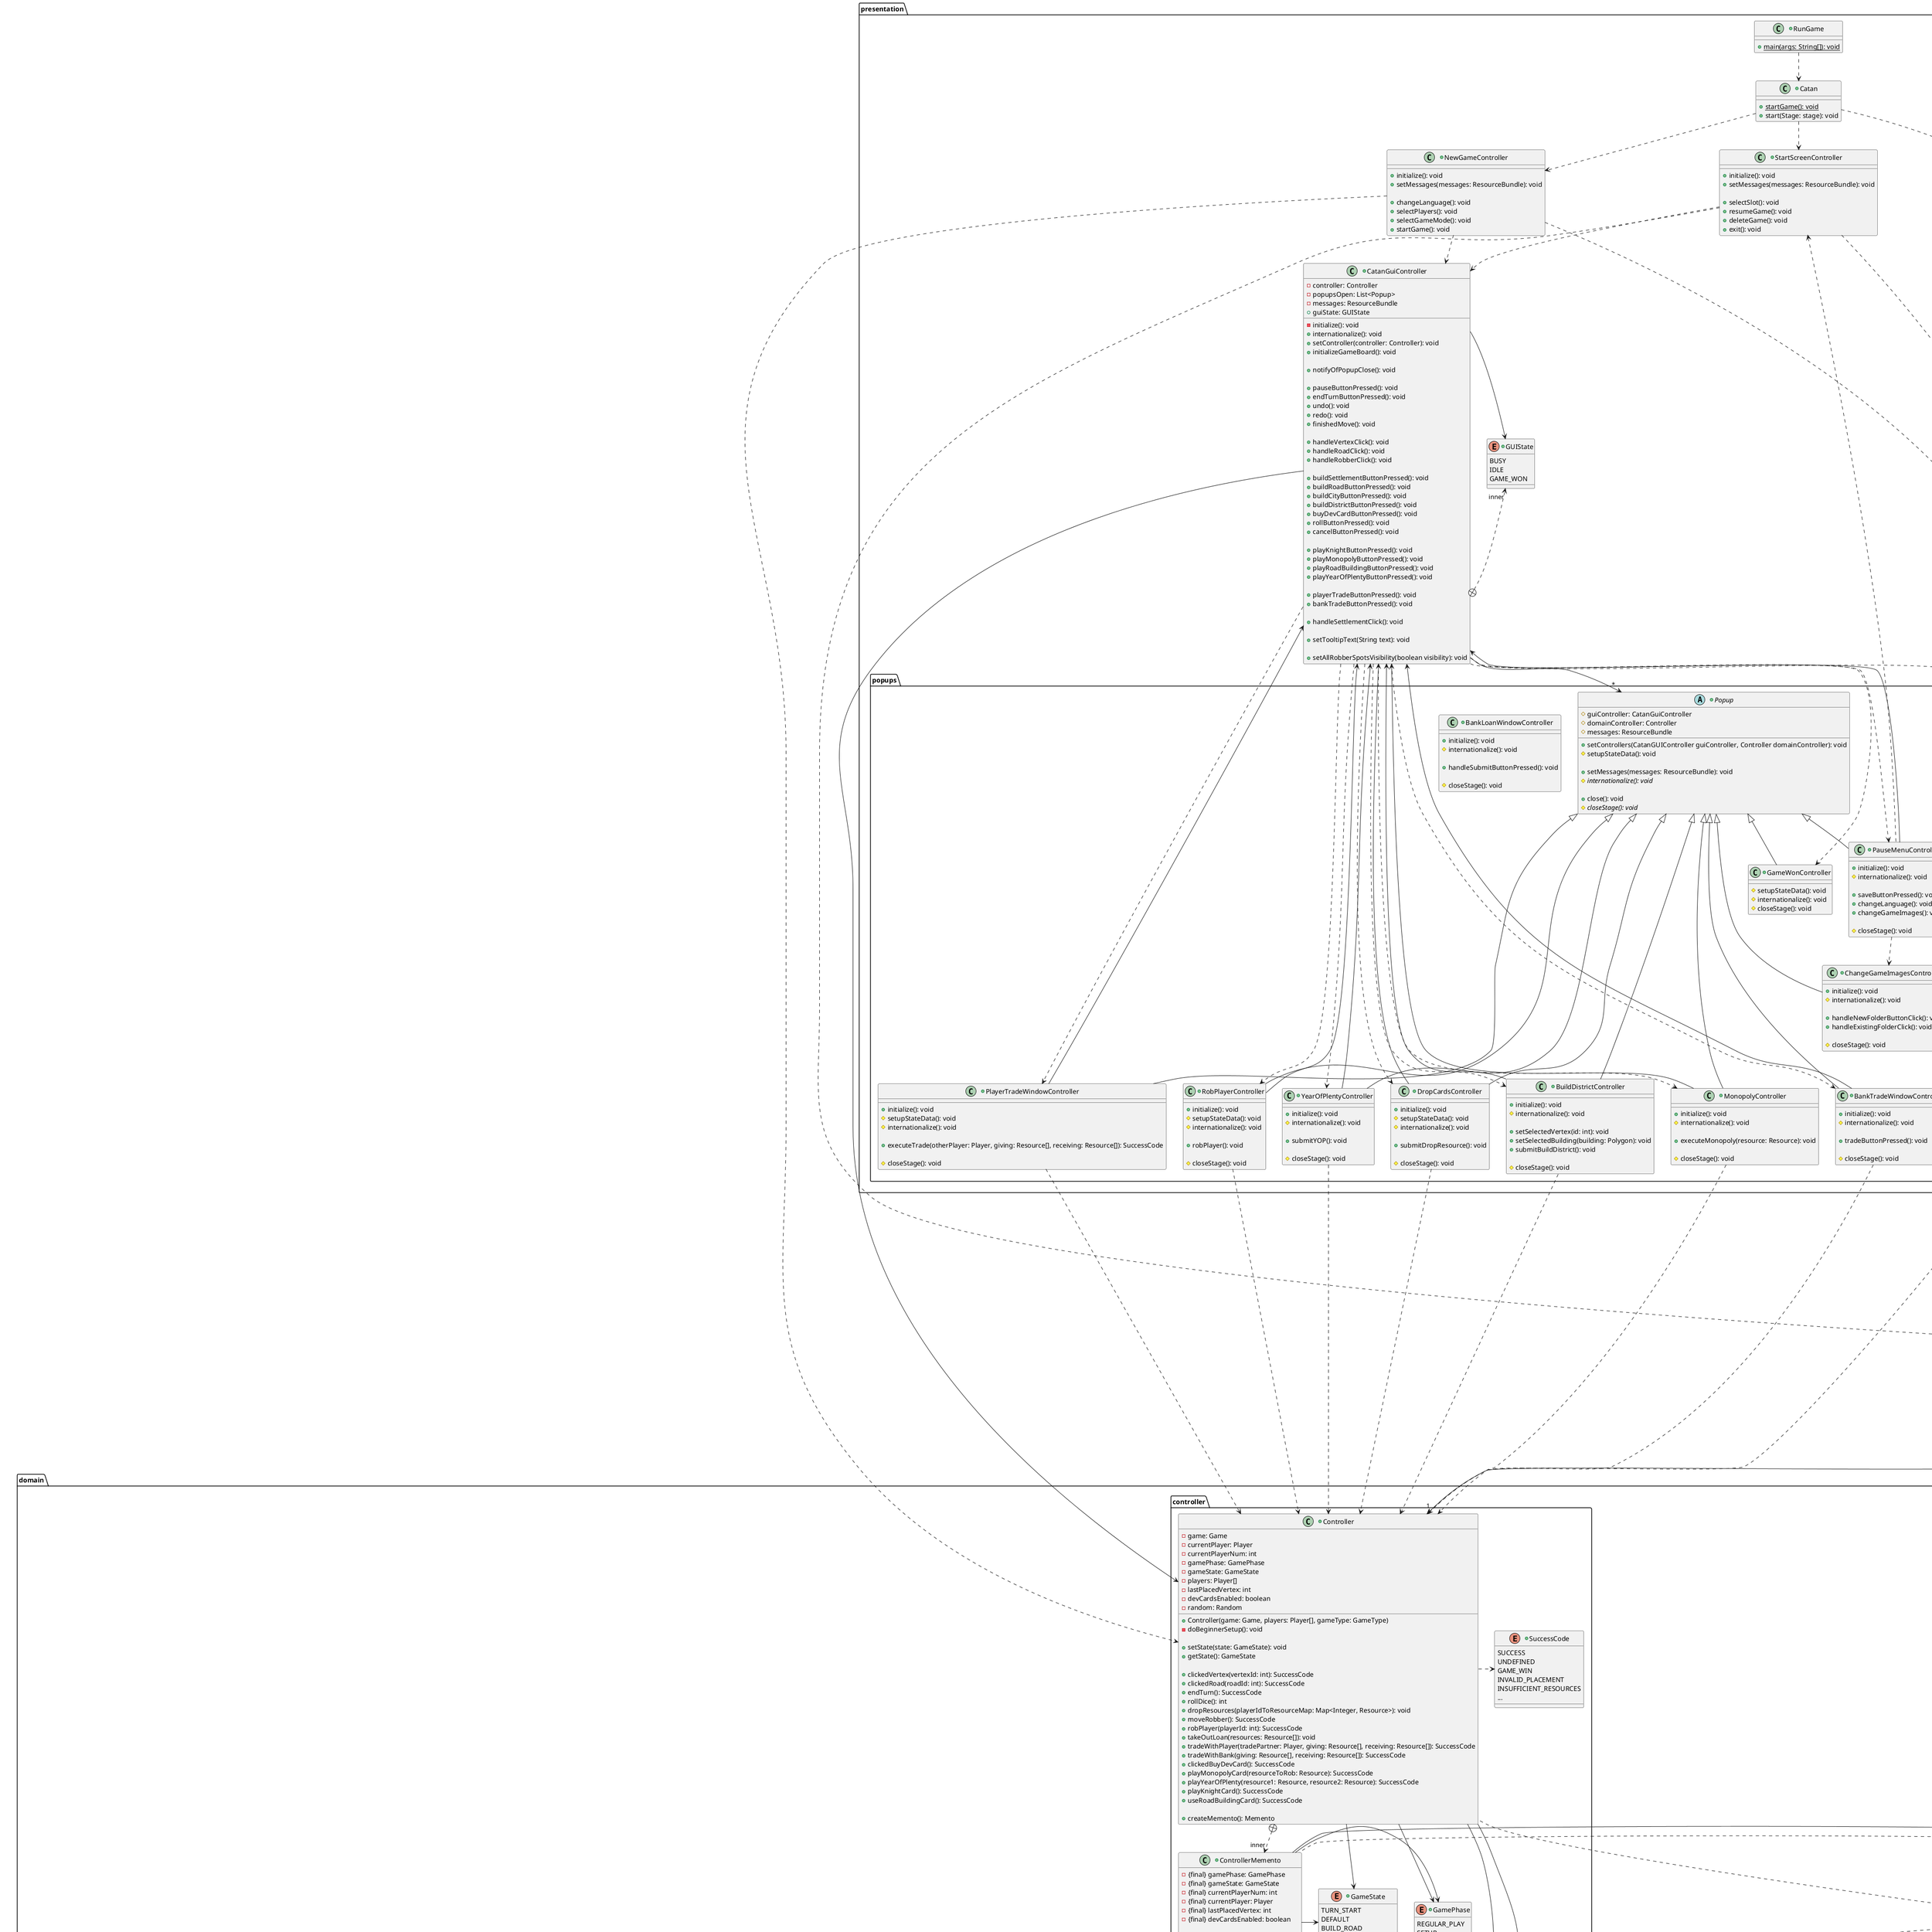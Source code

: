 @startuml

skinparam package<<Layout>> {
  borderColor Transparent
  backgroundColor Transparent
  fontColor Transparent
  stereotypeFontColor Transparent
}

package presentation {
    +class RunGame {
        +{static} main(args: String[]): void
    }

    +class Catan {
        +{static} startGame(): void
        +start(Stage: stage): void
    }

    +class StartScreenController {
        +initialize(): void
        +setMessages(messages: ResourceBundle): void

        +selectSlot(): void
        +resumeGame(): void
        +deleteGame(): void
        +exit(): void
    }

    +class NewGameController {
        +initialize(): void
        +setMessages(messages: ResourceBundle): void

        +changeLanguage(): void
        +selectPlayers(): void
        +selectGameMode(): void
        +startGame(): void
    }

    +class CatanGuiController {
        -controller: Controller
        -popupsOpen: List<Popup>
        -messages: ResourceBundle
        +guiState: GUIState

        -initialize(): void
        +internationalize(): void
        +setController(controller: Controller): void
        +initializeGameBoard(): void

        +notifyOfPopupClose(): void

        +pauseButtonPressed(): void
        +endTurnButtonPressed(): void
        +undo(): void
        +redo(): void
        +finishedMove(): void

        +handleVertexClick(): void
        +handleRoadClick(): void
        +handleRobberClick(): void

        +buildSettlementButtonPressed(): void
        +buildRoadButtonPressed(): void
        +buildCityButtonPressed(): void
        +buildDistrictButtonPressed(): void
        +buyDevCardButtonPressed(): void
        +rollButtonPressed(): void
        +cancelButtonPressed(): void

        +playKnightButtonPressed(): void
        +playMonopolyButtonPressed(): void
        +playRoadBuildingButtonPressed(): void
        +playYearOfPlentyButtonPressed(): void

        +playerTradeButtonPressed(): void
        +bankTradeButtonPressed(): void

        +handleSettlementClick(): void

        +setTooltipText(String text): void

        +setAllRobberSpotsVisibility(boolean visibility): void
    }

    +enum GUIState {
        BUSY
        IDLE
        GAME_WON
    }

    Catan ..down> StartScreenController
    Catan ..down> NewGameController

    StartScreenController ..down> CatanGuiController
    NewGameController ..down> CatanGuiController

    CatanGuiController +..right>"inner" GUIState
    CatanGuiController --right> GUIState

    package popups {
        +abstract class Popup {
            #guiController: CatanGuiController
            #domainController: Controller
            #messages: ResourceBundle

            +setControllers(CatanGUIController guiController, Controller domainController): void
            #setupStateData(): void

            +setMessages(messages: ResourceBundle): void
            #{abstract} internationalize(): void

            +close(): void
            #{abstract} closeStage(): void
        }

        +class BankLoanWindowController {
            +initialize(): void
            #internationalize(): void

            +handleSubmitButtonPressed(): void

            #closeStage(): void
        }

        +class BankTradeWindowController {
            +initialize(): void
            #internationalize(): void

            +tradeButtonPressed(): void

            #closeStage(): void
        }

        +class BuildDistrictController {
            +initialize(): void
            #internationalize(): void

            +setSelectedVertex(id: int): void
            +setSelectedBuilding(building: Polygon): void
            +submitBuildDistrict(): void

            #closeStage(): void
        }

        +class ChangeGameImagesController {
            +initialize(): void
            #internationalize(): void

            +handleNewFolderButtonClick(): void
            +handleExistingFolderClick(): void

            #closeStage(): void
        }

        +class DropCardsController {
            +initialize(): void
            #setupStateData(): void
            #internationalize(): void

            +submitDropResource(): void

            #closeStage(): void
        }

        +class GameWonController {
            #setupStateData(): void
            #internationalize(): void
            #closeStage(): void
        }

        +class MonopolyController {
            +initialize(): void
            #internationalize(): void

            +executeMonopoly(resource: Resource): void

            #closeStage(): void
        }

        +class PauseMenuController {
            +initialize(): void
            #internationalize(): void

            +saveButtonPressed(): void
            +changeLanguage(): void
            +changeGameImages(): void

            #closeStage(): void
        }

        +class PlayerTradeWindowController {
            +initialize(): void
            #setupStateData(): void
            #internationalize(): void

            +executeTrade(otherPlayer: Player, giving: Resource[], receiving: Resource[]): SuccessCode

            #closeStage(): void
        }

        +class RobPlayerController {
            +initialize(): void
            #setupStateData(): void
            #internationalize(): void

            +robPlayer(): void

            #closeStage(): void
        }

        +class YearOfPlentyController {
            +initialize(): void
            #internationalize(): void

            +submitYOP(): void

            #closeStage(): void
        }

        BankTradeWindowController --up--|> Popup
        BuildDistrictController --up--|> Popup
        ChangeGameImagesController --up|> Popup
        DropCardsController --up--|> Popup
        GameWonController --up|> Popup
        MonopolyController --up--|> Popup
        PauseMenuController --up|> Popup
        PlayerTradeWindowController --up--|> Popup
        RobPlayerController --up--|> Popup
        YearOfPlentyController --up--|> Popup
    }

    CatanGuiController --down>"*" Popup
    CatanGuiController ..down> PauseMenuController
    CatanGuiController ..down...> BankTradeWindowController
    CatanGuiController ..down...> BuildDistrictController
    CatanGuiController ..down...> DropCardsController
    CatanGuiController ..down> GameWonController
    CatanGuiController ..down...> MonopolyController
    CatanGuiController ..down...> PlayerTradeWindowController
    CatanGuiController ..down...> RobPlayerController
    CatanGuiController ..down...> YearOfPlentyController

    BankTradeWindowController --up> CatanGuiController
    BuildDistrictController --up> CatanGuiController
    DropCardsController --up> CatanGuiController
    MonopolyController --up> CatanGuiController
    PauseMenuController --up> CatanGuiController
    PlayerTradeWindowController --up> CatanGuiController
    RobPlayerController --up> CatanGuiController
    YearOfPlentyController --up> CatanGuiController

    PauseMenuController ..down> ChangeGameImagesController
    PauseMenuController ..up> StartScreenController

    RunGame ..down> Catan
}

package domain {
    package controller {
        +class Controller {
            -game: Game
            -currentPlayer: Player
            -currentPlayerNum: int
            -gamePhase: GamePhase
            -gameState: GameState
            -players: Player[]
            -lastPlacedVertex: int
            -devCardsEnabled: boolean
            -random: Random

            +Controller(game: Game, players: Player[], gameType: GameType)
            -doBeginnerSetup(): void

            +setState(state: GameState): void
            +getState(): GameState

            +clickedVertex(vertexId: int): SuccessCode
            +clickedRoad(roadId: int): SuccessCode
            +endTurn(): SuccessCode
            +rollDice(): int
            +dropResources(playerIdToResourceMap: Map<Integer, Resource>): void
            +moveRobber(): SuccessCode
            +robPlayer(playerId: int): SuccessCode
            +takeOutLoan(resources: Resource[]): void
            +tradeWithPlayer(tradePartner: Player, giving: Resource[], receiving: Resource[]): SuccessCode
            +tradeWithBank(giving: Resource[], receiving: Resource[]): SuccessCode
            +clickedBuyDevCard(): SuccessCode
            +playMonopolyCard(resourceToRob: Resource): SuccessCode
            +playYearOfPlenty(resource1: Resource, resource2: Resource): SuccessCode
            +playKnightCard(): SuccessCode
            +useRoadBuildingCard(): SuccessCode

            +createMemento(): Memento
        }

        +class ControllerMemento {
            -{final} gamePhase: GamePhase
            -{final} gameState: GameState
            -{final} currentPlayerNum: int
            -{final} currentPlayer: Player
            -{final} lastPlacedVertex: int
            -{final} devCardsEnabled: boolean

            -{final} gameMemento: Memento
            -{final} playerMementos: Memento[]

            -ControllerMemento()
            +ControllerMemento(folder: File)
            +save(folder: File): void
            +restore(): void
        }

        +enum GamePhase {
            REGULAR_PLAY
            SETUP
        }

        +enum GameState {
            TURN_START
            DEFAULT
            BUILD_ROAD
            UPGRADE_SETTLEMENT
            ...
        }

        +enum SuccessCode {
            SUCCESS
            UNDEFINED
            GAME_WIN
            INVALID_PLACEMENT
            INSUFFICIENT_RESOURCES
            ...
        }

        Controller .> SuccessCode

        Controller +..>"inner" ControllerMemento

        Controller -> GamePhase
        Controller -> GameState
        ControllerMemento -> GamePhase
        ControllerMemento -> GameState
    }

    package level1 <<Layout>> {

        package player {
            +class Player {
                +playerNum: int
                +hand: Hand
                +harvestBooster: HarvestBooster
                +victoryPoints: int
                +hasPlayedDevCard: boolean
                +numKnightsPlayed: int
                ~numSettlements: int
                ~numRoads: int
                ~numCities: int
                -tradeBoosts: Resource[]
                -numTradeBoosts: int
                -hasLongestRoadCard: boolean
                -hasLargestArmy: boolean

                +Player(num: int, booster: HarvestBooster, resourceBank: Bank)

                +purchaseSettlement(): boolean
                +purchaseRoad(): boolean
                +addTradeBoost(resource: Resource): void
                +tradeResources(otherPlayer: Player, resourcesGiven: Resource[], resourcesReceived: Resource[]): boolean
                +tradeWithBank(resourceGiven: Resource, resourceTaken: Resource): boolean
                +canUpgradeSettlementToCity(): boolean
                +purchaseDevCard(card: DevCard): boolean
                +useDevCard(card: DevCard): boolean

                +giveLongestRoadCard(): void
                +removeLongestRoadCard(): void
                +hasLongestRoad(): boolean
                +incrementNumKnights(): void
                +hasLargestArmy(): boolean
                +giveLargestArmyCard(): void
                +removeLargestArmyCard(): void

                +toString(): String
                +createMemento(): Memento
            }

            +class PlayerMemento {
                -{final} victoryPoints: int
                -{final} hasPlayedDevCard: boolean
                -{final} numKnightsPlayed: int
                -{final} numSettlements: int
                -{final} numRoads: int
                -{final} numCities: int
                -{final} tradeBoosts: Resource[]
                -{final} numTradeBoosts: int
                -{final} hasLongestRoadCard: boolean
                -{final} hasLargestArmy: boolean

                -{final} handMemento: Memento
                -{final} harvestBoosterMemento: Memento

                -PlayerMemento()
                +PlayerMemento(folder: File)
                +save(folder: File): void
                +restore(): void
            }

            +class HarvestBooster {
                -boosts: Map<Resource, BoostType>
                -durations: Map<Resource, Integer>

                +HarvestBooster()

                +getAdjustedHarvest(resources: Resource[]): Resource[]
                +setBoost(resource: Resource: boostType: BoostType): void

                +createMemento(): Memento
            }

            +class HarvestBoosterMemento {
                -{final} boosts: Map<Resource, BoostType>
                -{final} durations: Map<Resource, Integer>

                -HarvestBoosterMemento()
                +HarvestBoosterMemento(folder: File)
                +save(folder: File): void
                +restore(): void
            }

            +class Hand {
                -hand: Map<Resource, Integer>
                -devCards: Map<DevCard, Integer>
                -devCardsBoughtThisTurn: Map<DevCard, Integer>

                +Hand()

                +addResource(type: Resource, amount: int): boolean
                +addResources(resource: Resource[]): boolean
                +removeResource(type: Resource, amount: int): boolean
                +removeResources(resource: Resource[]): boolean
                +getResourceCount(): int
                +getResourceCount(resource: Resource): int
                +getResourceTypes(): Resource[]
                +clearResources(): void

                +addDevelopmentCard(card: DevCard): boolean
                +removeDevelopmentCard(card: DevCard): boolean

                +createMemento(): Memento
            }

            +class HandMemento {
                -{final} hand: Map<Resource, Integer>
                -{final} devCards: Map<DevCard, Integer>
                -{final} devCardsBoughtThisTurn: Map<DevCard, Integer>

                -HandMemento()
                +HandMemento(folder: File)
                +save(folder: File): void
                +restore(): void
            }

            +enum BoostType {
                ZERO
                DOUBLE
                NONE
            }

            Player +..right>"inner" PlayerMemento
            Player --down>"1" Hand
            Player --down>"1" HarvestBooster

            HarvestBooster +..>"inner" HarvestBoosterMemento
            HarvestBooster --down>"*" BoostType
            HarvestBoosterMemento --down>"*" BoostType

            Hand +..>"inner" HandMemento
        }

        package game {
            +class Game {
                -gameBoard: Gameboard
                -gameBoardGraph: GameboardGraph
                -deck: DevelopmentCardDeck
                -bank: Bank
                -setup: boolean

                +Game(gb: GameBoard, vg: VertexGraph, rg: RoadGraph, devDeck: DevelopmentCardDeck, bank: Bank)

                +placeSettlement(vertex: int, player: Player) throws InvalidPlacementException, NotEnoughResourcesException
                +placeRoad(road: int, vertex: int, player: Player) throws InvalidPlacementException, NotEnoughResourcesException
                +distributeResource(player: Player, condition: int): void
                +upgradeSettlement(player: Player, vertexId: int): void, throws InvalidPlacementException, NotEnoughResourcesException
                +buildDistrictOnVertex(player: Player, vertexId: int, type: DistrictType): void, throws NotEnoughResourcesException, InvalidPlacementException
                +buyDevCard(Player: player): throws NotEnoughResourcesException, EmptyDevCardDeckException
                +takeOutLoan(player: Player, resources: Resource[]): void

                +endSetup(): void

                +dropCards(resources: Map<Player, Resource[]>): throws IllegalArgumentException
                +moveRobber(tileId: int): throws InvalidPlacementException
                +stealFromPlayer(robber: Player, robbed: Player): throws NotEnoughResourcesException

                +playMonopoly(robber: Player, playersToRob Player[], resourceToRob: Resource): throws CardNotPlayableException
                +playYearOfPlenty(player: Player, resource1: Resource, resource2: Resource): throws NotEnoughResourcesException, CardNotPlayableException

                +createMemento(): Memento
            }

            +class GameMemento {
                -{final} setup: boolean

                -{final} gameBoardMemento: Memento
                -{final} gameboardGraphMemento: Memento
                -{final} deckMemento: Memento
                -{final} bankMemento: Memento

                -GameMemento()
                +GameMemento(folder: File)
                +save(folder: File): void
                +restore(): void
            }

            +enum GameType {
                BEGINNER
                ADVANCED
            }

            +exception CardNotPlayableException {
            }

            +exception InvalidPlacementException {
            }

            +exception NotEnoughResourcesException {
            }

            Game ..up> GameType
            Game ..up> CardNotPlayableException
            Game ..up> InvalidPlacementException
            Game ..up> NotEnoughResourcesException

            Game +..>"inner" GameMemento
        }
    }

    package level2 <<Layout>> {
        package bank {
            +class Bank {
                -bank: Map<Resource, Integer>
                -loans: Loan[]
                +Bank()

                +removeResource(type: Resource, amount: int): boolean
                +addResource(type: Resource, amount: int): boolean
                +getResourceAmount(type: Resource): int
                +takeOutLoan(player: Player, resources: Resource[]): void
                +updateLoanDueTimes(player: Player): void
                +payLoanIfDue(player: Player): void

                +createMemento(): Memento
            }

            +class BankMemento {
                -{final} bank: Map<Resource, Integer>
                -BankMemento()
                +BankMemento(folder: File)
                +save(folder: File): void
                +restore(): void
            }

            +enum Resource {
                BRICK
                LUMBER
                ORE
                GRAIN
                WOOL
                ANY
            }

            +class Loan {
                -player: Player
                -resourcesBorrowed: Resource[]
                -resourcesDue: Resource[]
                -turnsUntilDue: int

                +{static} loanIsValid(resources: Resource[]): boolean
                +decrementLoanTime(): void
                +loanIsDue(): boolean
                +loanIsPaid(): boolean
                +payLoan(bank: Bank, player: Player): void
                +giveLoan(bank: Bank, player: Player): void
            }

            +class LoanMemento {
                -LoanMemento()
                +LoanMemento(folder: File)
                +save(folder: File): void
                +restore(): void
            }

            Bank ->"*" Resource
            Bank -->"4" Loan
            BankMemento ->"*" Resource

            Loan ..> Bank
            Loan ..> Player
            Loan +..>"inner" LoanMemento

            Bank +..>"inner" BankMemento
        }

        package devcarddeck {
            +class DevelopmentCardDeck {
                -{static} DEFAULT_DECK: DevCard[]
                -deck: List<DevCard>
                +DevelopmentCardDeck()

                +draw(): DevCard, throws EmptyDevCardDeckException
                +returnToDeck(card: DevCard): void

                +createMemento(): Memento
            }

            +class DevCardDeckMemento {
                -{final} deck: List<DevCard>
                -DevCardDeckMemento()
                +DevCardDeckMemento(folder: File)
                +save(folder: File): void
                +restore(): void
            }

            +enum DevCard {
                KNIGHT
                VICTORY
                BUILD_ROAD
                PLENTY
                MONOPOLY
            }

            +exception EmptyDevCardDeckException {
            }

            DevelopmentCardDeck ..up> EmptyDevCardDeckException

            DevelopmentCardDeck +..>"inner" DevCardDeckMemento

            DevelopmentCardDeck ->"*" DevCard
            DevCardDeckMemento ->"*" DevCard
        }

        package gameboard {
            +class GameBoard {
                -terrainOrder: Terrain[]
                -dieOrder: Integer[]
                -robberTile: Tile
                -tiles: Tile[]

                +GameBoard(type: GameType)

                +getTileVertexIDs(tileNum: int): List<Integer>
                +getTile(locationId: int): Tile
                +getTiles(): Tile[]
                +getRobberTile(): Tile
                +setRobberTile(): Tile

                +createMemento(): Memento
            }

            +class GameBoardMemento {
                -{final} terrainOrder: Terrain[]
                -{final} dieOrder: Integer[]
                -{final} robberTileNum: int

                -{final} tileMementos: Memento[]

                -GameBoardMemento()
                +GameBoardMemento(folder: File)
                +save(folder: File): void
                +restore(): void
            }

            +class Tile {
                -terrainType: Terrain
                -dieNumber: int
                -tileNumber: int
                -hasRobber: boolean
                -vertexIDs: List<Integer>
                -vertexIDsInitialized: boolean

                +Tile(terrain: Terrain, dieNum: int, tileNum: int, robber: boolean)
                +setAdjacentVertexes(vertexIds: List<Integer>): void

                +getVertexIDs(): List<Integer>
                +getTerrain(): Terrain
                +getResource(): Resource
                +getDieNumber(): int
                +getTileNumber(): int
                +getHasRobber(): boolean
                +setRobber(has: boolean): void

                +createMemento(): Memento
            }

            +class TileMemento {
                -{final} terrainType: Terrain
                -{final} dieNumber: int
                -{final} hasRobber: boolean

                -TileMemento()
                +TileMemento(folder: File)
                +save(folder: File): void
                +restore(): void
            }

            +enum Terrain {
                HILLS
                FORREST
                MOUNTAINS
                FIELDS
                PASTURE
                DESERT
            }

            GameBoard --down>"*" Tile

            GameBoard +..>"inner" GameBoardMemento
            Tile +..>"inner" TileMemento

            GameBoard ->"*" Terrain
            GameBoardMemento ->"*" Terrain
            Tile ->"1" Terrain
            TileMemento ->"1" Terrain
        }

        package graphs {
            +class GameboardGraph {
                -portResources: Resource[]
                -vertexes: Vertex[]
                -ports: Port[]
                -roads: Road[]

                +GameboardGraph(gameType: GameType)

                +getVertex(locationId: int): Vertex
                +getPort(locationId: int): Port
                +getRoad(locationId: int): Road

                +giveLongestRoadCard(): void
            }

            +class GameboardGraphMemento {
                -{final} portResources: Resource[]

                -{final} vertexMementos: Memento[]
                -{final} portMementos: Memento[]
                -{final} roadMementos: Memento[]

                -GameboardGraphMemento()
                +GameboardGraphMemento(folder: File)
                +save(folder: File): void
                +restore(): void
            }

            +class Port {
                -locationId: int
                -resource: Resource

                +Port(id: int, resourceType: Resource)

                +getLocationId(): int
                +getResource(): Resource

                +createMemento(): Memento
            }

            +class PortMemento {
                -{final} resource: Resource
                -PortMemento()
                +PortMemento(folder: File)
                +save(folder: File): void
                +restore(): void
            }

            +class Road {
                -locationId: int
                -adjacentRoads: List<Road>
                -adjacentVertexes: List<Vertex>
                -owner: Player

                -adjacentRoadsInitialized: boolean
                -adjacentVertexesInitialized: boolean

                +Road(id: int)
                +setAdjacentRoads(roads: List<Road>): void
                +setAdjacentVertexes(vertexes: List<Vertex>): void

                +getLocationId(): int
                +getAdjacentRoads(): List<Road>
                +getAdjacentVertexes(): List<Vertex>

                +setOwner(player: Player): void
                +setOwner(player: Player): void
                +isOccupied(): boolean
                +isBuildable(): boolean
                +isAdjacentTo(vertex: Vertex): boolean
                +isBuildableBy(player: Player): boolean
                +getTail(origin: Vertex): Vertex

                +createMemento(): Memento
            }

            +class RoadMemento {
                -{final} owner: Player

                -RoadMemento()
                +RoadMemento(folder: File)
                +save(folder: File): void
                +restore(): void
            }

            +class Vertex {
                -locationId: int
                -adjacentRoads: List<Road>
                -adjacentVertexes: List<Vertex>
                -adjacentPort: Port
                -owner: Player
                -building: Building

                -adjacentRoadsInitialized: boolean
                -adjacentVertexesInitialized: boolean
                -portInitialized: boolean

                +Vertex(id: int)
                +setAdjacentPort(port: Port): void
                +setAdjacentRoads(roads: List<Road>): void
                +setAdjacentVertexes(vertexes: List<Vertex>): void

                +getLocationId(): int
                +getAdjacentRoads(): List<Road>
                +getAdjacentVertexes(): List<Vertex>
                +hasPort(): boolean
                +getAdjacentPort(): Port

                +isBuildable(): boolean
                +isAdjacentToSettlement(): boolean
                +isOccupied(): boolean
                +build(player: Player): void
                +getYield(resource: Resource): int
                +setOwner(player: Player): void
                +setOwner(player: Player): void
                +isBuildableBy(player: Player): boolean
                +isAdjacentToFriendlyRoad(player: Player): boolean
                +isCity(): boolean
                +isUpgradableBy(player: Player): boolean
                +upgradeToCity(player: Player): void
                +buildDistrict(player: Player, type: DistrictType): void, throws InvalidPlacementException
                +getBuilding(): Building
                +ownedByEnemyOf(player: Player): boolean

                +createMemento(): Memento
            }

            +class VertexMemento {
                -{final} owner: Player

                -{final} buildingMemento: Memento

                -VertexMemento()
                +VertexMemento(folder: File)
                +save(folder: File): void
                +restore(): void
            }

            GameboardGraph --down>"*" Vertex
            GameboardGraph --down>"*" Port
            GameboardGraph --down>"*" Road

            GameboardGraph +..right>"inner" GameboardGraphMemento
            Vertex +..down>"inner" VertexMemento
            Port +..down>"inner" PortMemento
            Road +..down>"inner" RoadMemento

            Road -->"*" Road
            Road -->"*" Vertex

            Vertex -->"*" Vertex
            Vertex --left>"*" Road
            Vertex --right>"1" Port
        }
    }

    package building {
        +class Building {
            -isCity: boolean
            ~district: DistrictType
            +Building()

            +getYield(resource: Resource): int
            +upgradeToCity(): void
            +buildDistrict(type: DistrictType): void
            +getDistrict(): DistrictType
            +isCity(): boolean

            +createMemento(): Memento
        }

        +class BuildingMemento {
            -{final} isCity: boolean
            -{final} district: DistrictType

            -BuildingMemento()
            +BuildingMemento(folder: File)
            +save(folder: File): void
            +restore(): void
        }

        +enum DistrictType {
            EMPTY
            MINE
            KILN
            SAWMILL
            GARDEN
            BARN
            ~districtCost: Resource[]
            ~type: Resource

            ~DistrictType(cost: Resource[], bonusType: Resource)
            +getYield(resource: Resource): int
        }

        Building ->"1" DistrictType
        BuildingMemento ->"1" DistrictType

        Building +..>"inner" BuildingMemento
    }

    Controller --down->"*" Player
    Controller --down->"1" Game


    Game --down-->"1" GameBoard
    Game --down-->"1" GameboardGraph
    Game --down-->"1" DevelopmentCardDeck
    Game --down-->"1" Bank

    Vertex --down>"1" Building
}

package data {
    +class GameLoader << (S,#FF7700) Singleton >> {
        -{static} uniqueInstance: GameLoader
        -slotNumber: int
        -undoStack: Stack<Memento>
        -redoStack: Stack<Memento>
        -root: Controller

        +getInstance(): GameLoader

        +setLanguage(language: String): ResourceBundle

        +setImageFolderPath(path: String): void
        +getImage(imageName: String): ImagePattern

        +setSlot(slot: int): void
        +isSlotEmpty(slot: int): boolean
        +hasSavedSlot(): boolean

        +deleteGame(): boolean
        +saveGame(): boolean
        +loadGame(): Controller
        +createNewGame(): Controller

        +notifyOfTurnStart(): void
        +undo(): boolean
        +redo(): boolean
    }

    +interface Memento {
        +save(folder: File): void
        +restore(): void
    }

    +interface Restorable {
        +createMemento(): Memento
    }

    +class MementoReader {
        -sourceFile: File
        +MementoReader(folder: File, fileName: String)
        +readField(fieldName: String): String
        +readAllFields(): Map<String, String>
        +getSubFolder(subFolderName: String) : File
    }

    +class MementoWriter {
        -targetFile: File
        +MementoWriter(folder: File, fileName: String)
        +writeField(fieldName: String, contents: String): void
        +getSubFolder(subFolderName: String) : File
    }

    GameLoader --down>"*" Memento
    GameLoader ..down> MementoReader
    GameLoader ..down> MementoWriter

    Memento ..up> MementoReader
    Memento ..up> MementoWriter

    Restorable ..right> Memento
}

Bank ..up|> Restorable
BankMemento ..up|> Memento

Controller ..up|> Restorable
ControllerMemento ..up|> Memento
ControllerMemento --up>"*" Memento

DevelopmentCardDeck ..up|> Restorable
DevCardDeckMemento ..up|> Memento

Game ..up|> Restorable
GameMemento ..up|> Memento
GameMemento --up>"*" Memento

Building ..up|> Restorable
BuildingMemento ..up|> Memento

GameBoard ..up|> Restorable
GameBoardMemento ..up|> Memento
GameBoardMemento --up>"*" Memento

Tile ..up|> Restorable
TileMemento ..up|> Memento

GameboardGraph ..up|> Restorable
GameboardGraphMemento ..up|> Memento
GameboardGraphMemento --up>"*" Memento

Vertex ..up|> Restorable
VertexMemento ..up|> Memento
VertexMemento --up>"1" Memento

Port ..up|> Restorable
PortMemento ..up|> Memento

Road ..up|> Restorable
RoadMemento ..up|> Memento

Player ..up|> Restorable
HarvestBooster ..up|> Restorable
Hand ..up|> Restorable
PlayerMemento ..up|> Memento
HarvestBoosterMemento ..up|> Memento
HandMemento ..up|> Memento

GameLoader --down>"1" Controller



Catan ..down....> GameLoader
StartScreenController ..down..> GameLoader
NewGameController ..down..> GameLoader
CatanGuiController ..down..> GameLoader
PauseMenuController  ..down..> GameLoader
ChangeGameImagesController ..down..> GameLoader


StartScreenController ..down...> Controller
NewGameController ..down...> Controller

BankTradeWindowController ..down> Controller
BuildDistrictController ..down> Controller
DropCardsController ..down> Controller
MonopolyController ..down> Controller
PlayerTradeWindowController ..down> Controller
RobPlayerController ..down> Controller
YearOfPlentyController ..down> Controller


CatanGuiController --down--> Controller


@enduml